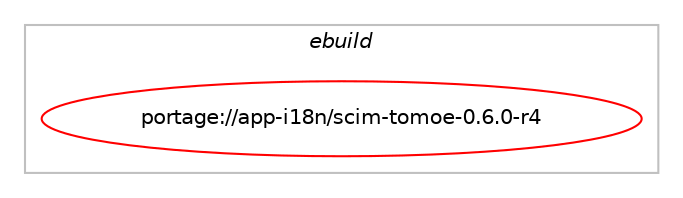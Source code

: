 digraph prolog {

# *************
# Graph options
# *************

newrank=true;
concentrate=true;
compound=true;
graph [rankdir=LR,fontname=Helvetica,fontsize=10,ranksep=1.5];#, ranksep=2.5, nodesep=0.2];
edge  [arrowhead=vee];
node  [fontname=Helvetica,fontsize=10];

# **********
# The ebuild
# **********

subgraph cluster_leftcol {
color=gray;
label=<<i>ebuild</i>>;
id [label="portage://app-i18n/scim-tomoe-0.6.0-r4", color=red, width=4, href="../app-i18n/scim-tomoe-0.6.0-r4.svg"];
}

# ****************
# The dependencies
# ****************

subgraph cluster_midcol {
color=gray;
label=<<i>dependencies</i>>;
subgraph cluster_compile {
fillcolor="#eeeeee";
style=filled;
label=<<i>compile</i>>;
# *** BEGIN UNKNOWN DEPENDENCY TYPE (TODO) ***
# id -> equal(package_dependency(portage://app-i18n/scim-tomoe-0.6.0-r4,install,no,app-i18n,scim,greaterequal,[1.2.0,,,1.2.0],[],[]))
# *** END UNKNOWN DEPENDENCY TYPE (TODO) ***

# *** BEGIN UNKNOWN DEPENDENCY TYPE (TODO) ***
# id -> equal(package_dependency(portage://app-i18n/scim-tomoe-0.6.0-r4,install,no,app-i18n,tomoe-gtk,greaterequal,[0.6.0,,,0.6.0],[],[]))
# *** END UNKNOWN DEPENDENCY TYPE (TODO) ***

# *** BEGIN UNKNOWN DEPENDENCY TYPE (TODO) ***
# id -> equal(package_dependency(portage://app-i18n/scim-tomoe-0.6.0-r4,install,no,dev-libs,libltdl,none,[,,],[],[]))
# *** END UNKNOWN DEPENDENCY TYPE (TODO) ***

# *** BEGIN UNKNOWN DEPENDENCY TYPE (TODO) ***
# id -> equal(package_dependency(portage://app-i18n/scim-tomoe-0.6.0-r4,install,no,x11-libs,gtk+,greaterequal,[2.4,,,2.4],[slot(2)],[]))
# *** END UNKNOWN DEPENDENCY TYPE (TODO) ***

}
subgraph cluster_compileandrun {
fillcolor="#eeeeee";
style=filled;
label=<<i>compile and run</i>>;
}
subgraph cluster_run {
fillcolor="#eeeeee";
style=filled;
label=<<i>run</i>>;
# *** BEGIN UNKNOWN DEPENDENCY TYPE (TODO) ***
# id -> equal(package_dependency(portage://app-i18n/scim-tomoe-0.6.0-r4,run,no,app-i18n,scim,greaterequal,[1.2.0,,,1.2.0],[],[]))
# *** END UNKNOWN DEPENDENCY TYPE (TODO) ***

# *** BEGIN UNKNOWN DEPENDENCY TYPE (TODO) ***
# id -> equal(package_dependency(portage://app-i18n/scim-tomoe-0.6.0-r4,run,no,app-i18n,tomoe-gtk,greaterequal,[0.6.0,,,0.6.0],[],[]))
# *** END UNKNOWN DEPENDENCY TYPE (TODO) ***

# *** BEGIN UNKNOWN DEPENDENCY TYPE (TODO) ***
# id -> equal(package_dependency(portage://app-i18n/scim-tomoe-0.6.0-r4,run,no,dev-libs,libltdl,none,[,,],[],[]))
# *** END UNKNOWN DEPENDENCY TYPE (TODO) ***

# *** BEGIN UNKNOWN DEPENDENCY TYPE (TODO) ***
# id -> equal(package_dependency(portage://app-i18n/scim-tomoe-0.6.0-r4,run,no,x11-libs,gtk+,greaterequal,[2.4,,,2.4],[slot(2)],[]))
# *** END UNKNOWN DEPENDENCY TYPE (TODO) ***

}
}

# **************
# The candidates
# **************

subgraph cluster_choices {
rank=same;
color=gray;
label=<<i>candidates</i>>;

}

}
